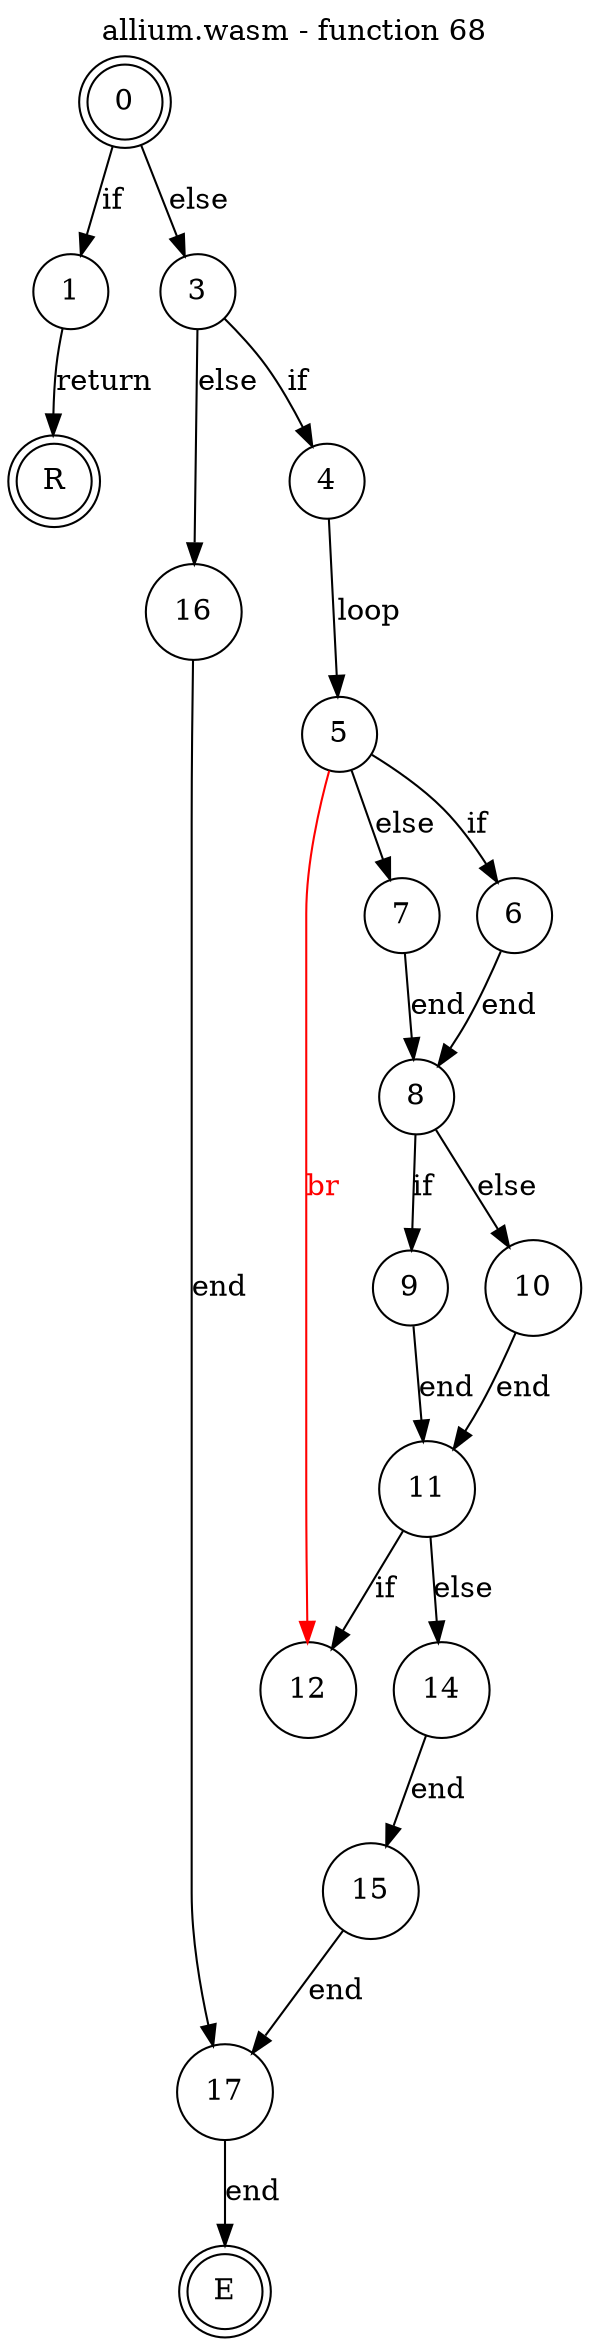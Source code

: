 digraph finite_state_machine {
    label = "allium.wasm - function 68"
    labelloc =  t
    labelfontsize = 16
    labelfontcolor = black
    labelfontname = "Helvetica"
    node [shape = doublecircle]; 0 E R ;
    node [shape = circle];
    0 -> 1[label="if"];
    0 -> 3[label="else"];
    1 -> R[label="return"];
    3 -> 4[label="if"];
    3 -> 16[label="else"];
    4 -> 5[label="loop"];
    5 -> 6[label="if"];
    5 -> 7[label="else"];
    6 -> 8[label="end"];
    7 -> 8[label="end"];
    8 -> 9[label="if"];
    8 -> 10[label="else"];
    9 -> 11[label="end"];
    10 -> 11[label="end"];
    11 -> 12[label="if"];
    11 -> 14[label="else"];
    12 -> 5[color="red" dir=back fontcolor="red" label="br"];
    14 -> 15[label="end"];
    15 -> 17[label="end"];
    16 -> 17[label="end"];
    17 -> E[label="end"];
}
